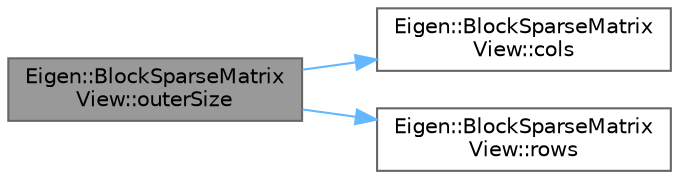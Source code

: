 digraph "Eigen::BlockSparseMatrixView::outerSize"
{
 // LATEX_PDF_SIZE
  bgcolor="transparent";
  edge [fontname=Helvetica,fontsize=10,labelfontname=Helvetica,labelfontsize=10];
  node [fontname=Helvetica,fontsize=10,shape=box,height=0.2,width=0.4];
  rankdir="LR";
  Node1 [id="Node000001",label="Eigen::BlockSparseMatrix\lView::outerSize",height=0.2,width=0.4,color="gray40", fillcolor="grey60", style="filled", fontcolor="black",tooltip=" "];
  Node1 -> Node2 [id="edge1_Node000001_Node000002",color="steelblue1",style="solid",tooltip=" "];
  Node2 [id="Node000002",label="Eigen::BlockSparseMatrix\lView::cols",height=0.2,width=0.4,color="grey40", fillcolor="white", style="filled",URL="$class_eigen_1_1_block_sparse_matrix_view.html#af0774d04026b940b94c3944be5eee1f5",tooltip=" "];
  Node1 -> Node3 [id="edge2_Node000001_Node000003",color="steelblue1",style="solid",tooltip=" "];
  Node3 [id="Node000003",label="Eigen::BlockSparseMatrix\lView::rows",height=0.2,width=0.4,color="grey40", fillcolor="white", style="filled",URL="$class_eigen_1_1_block_sparse_matrix_view.html#aaf868da7f94a2fe8cd01eba47fd1c3e9",tooltip=" "];
}
